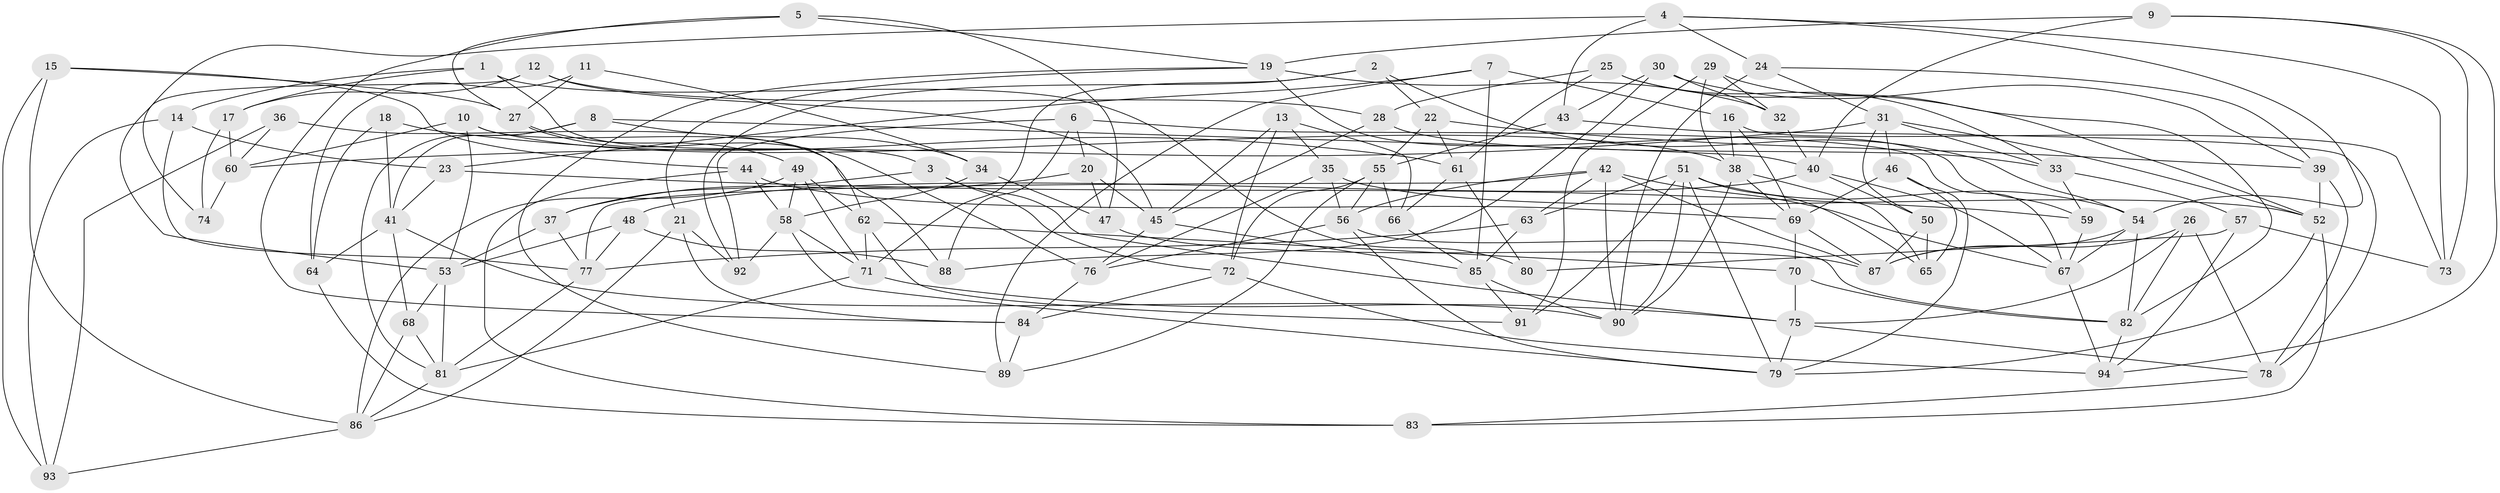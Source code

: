 // original degree distribution, {4: 1.0}
// Generated by graph-tools (version 1.1) at 2025/38/03/04/25 23:38:13]
// undirected, 94 vertices, 218 edges
graph export_dot {
  node [color=gray90,style=filled];
  1;
  2;
  3;
  4;
  5;
  6;
  7;
  8;
  9;
  10;
  11;
  12;
  13;
  14;
  15;
  16;
  17;
  18;
  19;
  20;
  21;
  22;
  23;
  24;
  25;
  26;
  27;
  28;
  29;
  30;
  31;
  32;
  33;
  34;
  35;
  36;
  37;
  38;
  39;
  40;
  41;
  42;
  43;
  44;
  45;
  46;
  47;
  48;
  49;
  50;
  51;
  52;
  53;
  54;
  55;
  56;
  57;
  58;
  59;
  60;
  61;
  62;
  63;
  64;
  65;
  66;
  67;
  68;
  69;
  70;
  71;
  72;
  73;
  74;
  75;
  76;
  77;
  78;
  79;
  80;
  81;
  82;
  83;
  84;
  85;
  86;
  87;
  88;
  89;
  90;
  91;
  92;
  93;
  94;
  1 -- 3 [weight=1.0];
  1 -- 14 [weight=1.0];
  1 -- 17 [weight=1.0];
  1 -- 80 [weight=1.0];
  2 -- 22 [weight=1.0];
  2 -- 54 [weight=1.0];
  2 -- 71 [weight=1.0];
  2 -- 92 [weight=1.0];
  3 -- 37 [weight=1.0];
  3 -- 72 [weight=1.0];
  3 -- 75 [weight=1.0];
  4 -- 24 [weight=1.0];
  4 -- 43 [weight=1.0];
  4 -- 54 [weight=1.0];
  4 -- 73 [weight=1.0];
  4 -- 74 [weight=2.0];
  5 -- 19 [weight=1.0];
  5 -- 27 [weight=1.0];
  5 -- 47 [weight=1.0];
  5 -- 84 [weight=1.0];
  6 -- 20 [weight=1.0];
  6 -- 67 [weight=1.0];
  6 -- 88 [weight=1.0];
  6 -- 92 [weight=1.0];
  7 -- 16 [weight=1.0];
  7 -- 23 [weight=1.0];
  7 -- 85 [weight=1.0];
  7 -- 89 [weight=1.0];
  8 -- 34 [weight=1.0];
  8 -- 40 [weight=1.0];
  8 -- 41 [weight=1.0];
  8 -- 81 [weight=1.0];
  9 -- 19 [weight=1.0];
  9 -- 40 [weight=1.0];
  9 -- 73 [weight=1.0];
  9 -- 94 [weight=1.0];
  10 -- 38 [weight=1.0];
  10 -- 53 [weight=1.0];
  10 -- 60 [weight=1.0];
  10 -- 62 [weight=1.0];
  11 -- 27 [weight=2.0];
  11 -- 34 [weight=1.0];
  11 -- 64 [weight=1.0];
  12 -- 17 [weight=1.0];
  12 -- 28 [weight=1.0];
  12 -- 45 [weight=1.0];
  12 -- 53 [weight=1.0];
  13 -- 35 [weight=1.0];
  13 -- 45 [weight=1.0];
  13 -- 66 [weight=1.0];
  13 -- 72 [weight=1.0];
  14 -- 23 [weight=1.0];
  14 -- 77 [weight=1.0];
  14 -- 93 [weight=1.0];
  15 -- 27 [weight=1.0];
  15 -- 44 [weight=1.0];
  15 -- 86 [weight=1.0];
  15 -- 93 [weight=1.0];
  16 -- 38 [weight=1.0];
  16 -- 69 [weight=1.0];
  16 -- 73 [weight=1.0];
  17 -- 60 [weight=1.0];
  17 -- 74 [weight=1.0];
  18 -- 41 [weight=1.0];
  18 -- 61 [weight=2.0];
  18 -- 64 [weight=1.0];
  19 -- 21 [weight=1.0];
  19 -- 32 [weight=1.0];
  19 -- 59 [weight=1.0];
  19 -- 89 [weight=1.0];
  20 -- 37 [weight=1.0];
  20 -- 45 [weight=1.0];
  20 -- 47 [weight=1.0];
  21 -- 84 [weight=1.0];
  21 -- 86 [weight=1.0];
  21 -- 92 [weight=1.0];
  22 -- 39 [weight=1.0];
  22 -- 55 [weight=1.0];
  22 -- 61 [weight=1.0];
  23 -- 41 [weight=1.0];
  23 -- 59 [weight=1.0];
  24 -- 31 [weight=1.0];
  24 -- 39 [weight=1.0];
  24 -- 90 [weight=1.0];
  25 -- 28 [weight=1.0];
  25 -- 33 [weight=1.0];
  25 -- 52 [weight=1.0];
  25 -- 61 [weight=1.0];
  26 -- 75 [weight=1.0];
  26 -- 78 [weight=1.0];
  26 -- 82 [weight=1.0];
  26 -- 87 [weight=1.0];
  27 -- 49 [weight=1.0];
  27 -- 76 [weight=1.0];
  28 -- 33 [weight=1.0];
  28 -- 45 [weight=1.0];
  29 -- 32 [weight=1.0];
  29 -- 38 [weight=1.0];
  29 -- 82 [weight=1.0];
  29 -- 91 [weight=1.0];
  30 -- 32 [weight=1.0];
  30 -- 39 [weight=1.0];
  30 -- 43 [weight=1.0];
  30 -- 88 [weight=1.0];
  31 -- 33 [weight=1.0];
  31 -- 46 [weight=1.0];
  31 -- 50 [weight=1.0];
  31 -- 52 [weight=1.0];
  31 -- 60 [weight=1.0];
  32 -- 40 [weight=1.0];
  33 -- 57 [weight=2.0];
  33 -- 59 [weight=1.0];
  34 -- 47 [weight=1.0];
  34 -- 58 [weight=1.0];
  35 -- 52 [weight=1.0];
  35 -- 56 [weight=1.0];
  35 -- 76 [weight=1.0];
  36 -- 60 [weight=2.0];
  36 -- 88 [weight=1.0];
  36 -- 93 [weight=1.0];
  37 -- 53 [weight=1.0];
  37 -- 77 [weight=1.0];
  38 -- 65 [weight=1.0];
  38 -- 69 [weight=1.0];
  38 -- 90 [weight=1.0];
  39 -- 52 [weight=1.0];
  39 -- 78 [weight=2.0];
  40 -- 48 [weight=1.0];
  40 -- 50 [weight=1.0];
  40 -- 67 [weight=1.0];
  41 -- 64 [weight=1.0];
  41 -- 68 [weight=1.0];
  41 -- 90 [weight=1.0];
  42 -- 56 [weight=1.0];
  42 -- 63 [weight=1.0];
  42 -- 67 [weight=1.0];
  42 -- 77 [weight=1.0];
  42 -- 87 [weight=1.0];
  42 -- 90 [weight=1.0];
  43 -- 55 [weight=1.0];
  43 -- 78 [weight=1.0];
  44 -- 58 [weight=1.0];
  44 -- 69 [weight=1.0];
  44 -- 83 [weight=1.0];
  45 -- 76 [weight=1.0];
  45 -- 85 [weight=1.0];
  46 -- 65 [weight=1.0];
  46 -- 69 [weight=1.0];
  46 -- 79 [weight=1.0];
  47 -- 87 [weight=1.0];
  48 -- 53 [weight=1.0];
  48 -- 77 [weight=1.0];
  48 -- 88 [weight=1.0];
  49 -- 58 [weight=1.0];
  49 -- 62 [weight=2.0];
  49 -- 71 [weight=1.0];
  49 -- 86 [weight=1.0];
  50 -- 65 [weight=1.0];
  50 -- 87 [weight=1.0];
  51 -- 54 [weight=1.0];
  51 -- 63 [weight=1.0];
  51 -- 65 [weight=1.0];
  51 -- 79 [weight=1.0];
  51 -- 90 [weight=1.0];
  51 -- 91 [weight=1.0];
  52 -- 79 [weight=1.0];
  52 -- 83 [weight=1.0];
  53 -- 68 [weight=1.0];
  53 -- 81 [weight=1.0];
  54 -- 67 [weight=1.0];
  54 -- 82 [weight=1.0];
  54 -- 87 [weight=1.0];
  55 -- 56 [weight=1.0];
  55 -- 66 [weight=1.0];
  55 -- 72 [weight=1.0];
  55 -- 89 [weight=1.0];
  56 -- 76 [weight=1.0];
  56 -- 79 [weight=1.0];
  56 -- 82 [weight=1.0];
  57 -- 73 [weight=1.0];
  57 -- 80 [weight=2.0];
  57 -- 94 [weight=1.0];
  58 -- 71 [weight=1.0];
  58 -- 79 [weight=1.0];
  58 -- 92 [weight=1.0];
  59 -- 67 [weight=1.0];
  60 -- 74 [weight=1.0];
  61 -- 66 [weight=1.0];
  61 -- 80 [weight=1.0];
  62 -- 70 [weight=1.0];
  62 -- 71 [weight=1.0];
  62 -- 91 [weight=1.0];
  63 -- 77 [weight=1.0];
  63 -- 85 [weight=1.0];
  64 -- 83 [weight=1.0];
  66 -- 85 [weight=1.0];
  67 -- 94 [weight=1.0];
  68 -- 81 [weight=1.0];
  68 -- 86 [weight=1.0];
  69 -- 70 [weight=1.0];
  69 -- 87 [weight=1.0];
  70 -- 75 [weight=1.0];
  70 -- 82 [weight=1.0];
  71 -- 75 [weight=1.0];
  71 -- 81 [weight=1.0];
  72 -- 84 [weight=1.0];
  72 -- 94 [weight=2.0];
  75 -- 78 [weight=1.0];
  75 -- 79 [weight=1.0];
  76 -- 84 [weight=2.0];
  77 -- 81 [weight=1.0];
  78 -- 83 [weight=1.0];
  81 -- 86 [weight=1.0];
  82 -- 94 [weight=1.0];
  84 -- 89 [weight=1.0];
  85 -- 90 [weight=1.0];
  85 -- 91 [weight=1.0];
  86 -- 93 [weight=1.0];
}
